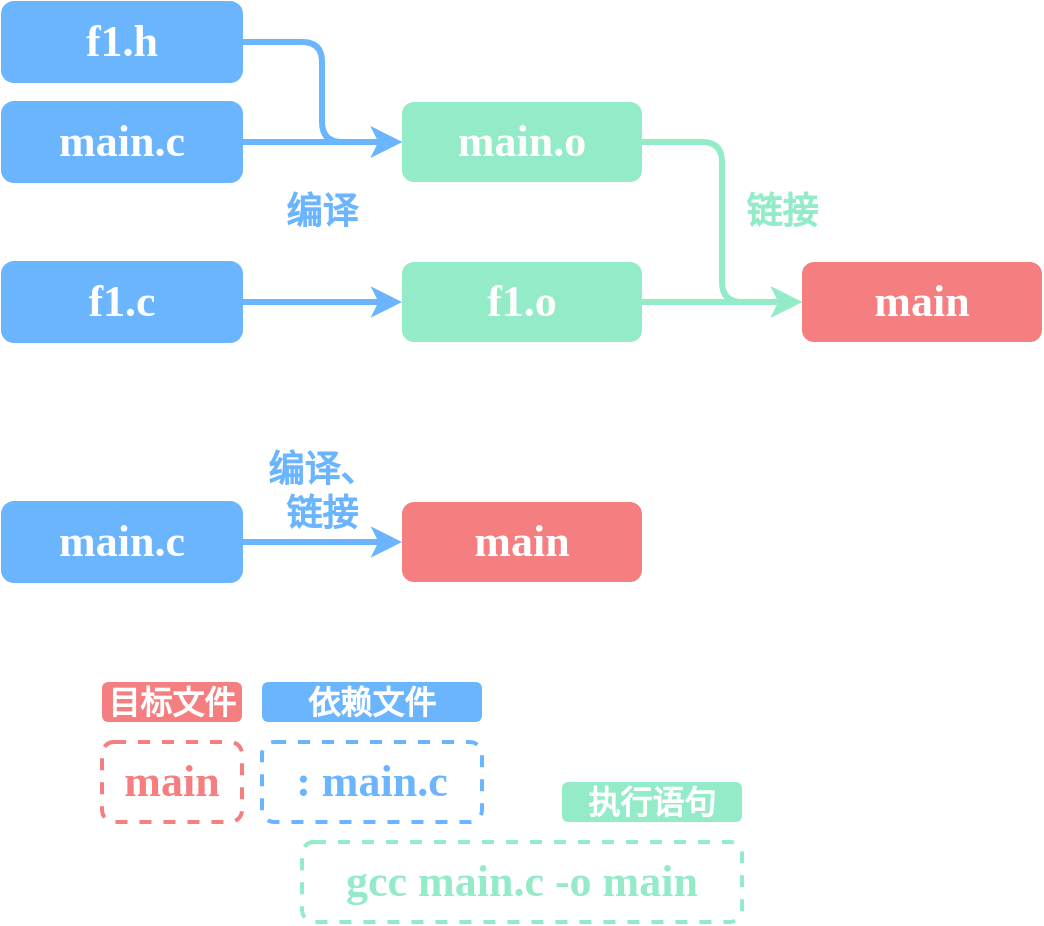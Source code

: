 <mxfile version="20.8.10" type="device"><diagram name="第 1 页" id="FBhuhilKmYYwcZSIrgZr"><mxGraphModel dx="449" dy="327" grid="1" gridSize="10" guides="1" tooltips="1" connect="1" arrows="1" fold="1" page="1" pageScale="1" pageWidth="827" pageHeight="1169" math="0" shadow="0"><root><mxCell id="0"/><mxCell id="1" parent="0"/><mxCell id="dmTh6fYggep_ElsgC0sf-10" style="edgeStyle=orthogonalEdgeStyle;rounded=0;orthogonalLoop=1;jettySize=auto;html=1;exitX=1;exitY=0.5;exitDx=0;exitDy=0;entryX=0;entryY=0.5;entryDx=0;entryDy=0;strokeColor=#6BB5FF;strokeWidth=3;" edge="1" parent="1" source="dmTh6fYggep_ElsgC0sf-2" target="dmTh6fYggep_ElsgC0sf-7"><mxGeometry relative="1" as="geometry"/></mxCell><mxCell id="dmTh6fYggep_ElsgC0sf-2" value="main.c" style="rounded=1;whiteSpace=wrap;html=1;fillColor=#6BB5FF;strokeColor=#6BB5FF;fontStyle=1;fontFamily=Comic Sans MS;fontSize=22;fontColor=#FFFFFF;" vertex="1" parent="1"><mxGeometry x="240" y="240" width="120" height="40" as="geometry"/></mxCell><mxCell id="dmTh6fYggep_ElsgC0sf-14" style="edgeStyle=orthogonalEdgeStyle;rounded=0;orthogonalLoop=1;jettySize=auto;html=1;exitX=1;exitY=0.5;exitDx=0;exitDy=0;entryX=0;entryY=0.5;entryDx=0;entryDy=0;strokeColor=#6BB5FF;strokeWidth=3;" edge="1" parent="1" source="dmTh6fYggep_ElsgC0sf-6" target="dmTh6fYggep_ElsgC0sf-13"><mxGeometry relative="1" as="geometry"/></mxCell><mxCell id="dmTh6fYggep_ElsgC0sf-6" value="f1.c" style="rounded=1;whiteSpace=wrap;html=1;fillColor=#6BB5FF;strokeColor=#6BB5FF;fontStyle=1;fontFamily=Comic Sans MS;fontSize=22;fontColor=#FFFFFF;" vertex="1" parent="1"><mxGeometry x="240" y="320" width="120" height="40" as="geometry"/></mxCell><mxCell id="dmTh6fYggep_ElsgC0sf-17" style="edgeStyle=orthogonalEdgeStyle;rounded=1;orthogonalLoop=1;jettySize=auto;html=1;exitX=1;exitY=0.5;exitDx=0;exitDy=0;entryX=0;entryY=0.5;entryDx=0;entryDy=0;strokeColor=#94EBC8;strokeWidth=3;fontFamily=HYYouYuan;fontSize=18;fontColor=#6BB5FF;" edge="1" parent="1" source="dmTh6fYggep_ElsgC0sf-7" target="dmTh6fYggep_ElsgC0sf-16"><mxGeometry relative="1" as="geometry"/></mxCell><mxCell id="dmTh6fYggep_ElsgC0sf-7" value="main.o" style="rounded=1;whiteSpace=wrap;html=1;fillColor=#94EBC8;strokeColor=none;fontStyle=1;fontFamily=Comic Sans MS;fontSize=22;fontColor=#FFFFFF;" vertex="1" parent="1"><mxGeometry x="440" y="240" width="120" height="40" as="geometry"/></mxCell><mxCell id="dmTh6fYggep_ElsgC0sf-12" style="edgeStyle=orthogonalEdgeStyle;rounded=1;orthogonalLoop=1;jettySize=auto;html=1;exitX=1;exitY=0.5;exitDx=0;exitDy=0;entryX=0;entryY=0.5;entryDx=0;entryDy=0;strokeColor=#6BB5FF;strokeWidth=3;" edge="1" parent="1" source="dmTh6fYggep_ElsgC0sf-11" target="dmTh6fYggep_ElsgC0sf-7"><mxGeometry relative="1" as="geometry"/></mxCell><mxCell id="dmTh6fYggep_ElsgC0sf-11" value="f1.h" style="rounded=1;whiteSpace=wrap;html=1;fillColor=#6BB5FF;strokeColor=#6BB5FF;fontStyle=1;fontFamily=Comic Sans MS;fontSize=22;fontColor=#FFFFFF;" vertex="1" parent="1"><mxGeometry x="240" y="190" width="120" height="40" as="geometry"/></mxCell><mxCell id="dmTh6fYggep_ElsgC0sf-18" style="edgeStyle=orthogonalEdgeStyle;rounded=1;orthogonalLoop=1;jettySize=auto;html=1;exitX=1;exitY=0.5;exitDx=0;exitDy=0;strokeColor=#94EBC8;strokeWidth=3;fontFamily=HYYouYuan;fontSize=18;fontColor=#6BB5FF;" edge="1" parent="1" source="dmTh6fYggep_ElsgC0sf-13"><mxGeometry relative="1" as="geometry"><mxPoint x="640" y="340" as="targetPoint"/></mxGeometry></mxCell><mxCell id="dmTh6fYggep_ElsgC0sf-13" value="f1.o" style="rounded=1;whiteSpace=wrap;html=1;fillColor=#94EBC8;strokeColor=none;fontStyle=1;fontFamily=Comic Sans MS;fontSize=22;fontColor=#FFFFFF;" vertex="1" parent="1"><mxGeometry x="440" y="320" width="120" height="40" as="geometry"/></mxCell><mxCell id="dmTh6fYggep_ElsgC0sf-15" value="编译" style="text;html=1;strokeColor=none;fillColor=none;align=center;verticalAlign=middle;whiteSpace=wrap;rounded=0;fontFamily=HYYouYuan;fontSize=18;fontStyle=1;fontColor=#6BB5FF;" vertex="1" parent="1"><mxGeometry x="370" y="280" width="60" height="30" as="geometry"/></mxCell><mxCell id="dmTh6fYggep_ElsgC0sf-16" value="main" style="rounded=1;whiteSpace=wrap;html=1;fillColor=#F57E80;strokeColor=none;fontStyle=1;fontFamily=Comic Sans MS;fontSize=22;fontColor=#FFFFFF;" vertex="1" parent="1"><mxGeometry x="640" y="320" width="120" height="40" as="geometry"/></mxCell><mxCell id="dmTh6fYggep_ElsgC0sf-19" value="链接" style="text;html=1;strokeColor=none;fillColor=none;align=center;verticalAlign=middle;whiteSpace=wrap;rounded=0;fontFamily=HYYouYuan;fontSize=18;fontStyle=1;fontColor=#94EBC8;" vertex="1" parent="1"><mxGeometry x="600" y="280" width="60" height="30" as="geometry"/></mxCell><mxCell id="dmTh6fYggep_ElsgC0sf-23" style="edgeStyle=orthogonalEdgeStyle;rounded=1;orthogonalLoop=1;jettySize=auto;html=1;exitX=1;exitY=0.5;exitDx=0;exitDy=0;entryX=0;entryY=0.5;entryDx=0;entryDy=0;strokeColor=#6BB5FF;strokeWidth=3;fontFamily=HYYouYuan;fontSize=18;fontColor=#94EBC8;" edge="1" parent="1" source="dmTh6fYggep_ElsgC0sf-21" target="dmTh6fYggep_ElsgC0sf-22"><mxGeometry relative="1" as="geometry"/></mxCell><mxCell id="dmTh6fYggep_ElsgC0sf-21" value="main.c" style="rounded=1;whiteSpace=wrap;html=1;fillColor=#6BB5FF;strokeColor=#6BB5FF;fontStyle=1;fontFamily=Comic Sans MS;fontSize=22;fontColor=#FFFFFF;" vertex="1" parent="1"><mxGeometry x="240" y="440" width="120" height="40" as="geometry"/></mxCell><mxCell id="dmTh6fYggep_ElsgC0sf-22" value="main" style="rounded=1;whiteSpace=wrap;html=1;fillColor=#F57E80;strokeColor=none;fontStyle=1;fontFamily=Comic Sans MS;fontSize=22;fontColor=#FFFFFF;" vertex="1" parent="1"><mxGeometry x="440" y="440" width="120" height="40" as="geometry"/></mxCell><mxCell id="dmTh6fYggep_ElsgC0sf-24" value="编译、链接" style="text;html=1;strokeColor=none;fillColor=none;align=center;verticalAlign=middle;whiteSpace=wrap;rounded=0;fontFamily=HYYouYuan;fontSize=18;fontStyle=1;fontColor=#6BB5FF;" vertex="1" parent="1"><mxGeometry x="370" y="420" width="60" height="30" as="geometry"/></mxCell><mxCell id="dmTh6fYggep_ElsgC0sf-25" value=": main.c" style="rounded=1;whiteSpace=wrap;html=1;fillColor=none;strokeColor=#6BB5FF;fontStyle=1;fontFamily=Comic Sans MS;fontSize=22;fontColor=#6BB5FF;dashed=1;strokeWidth=2;" vertex="1" parent="1"><mxGeometry x="370" y="560" width="110" height="40" as="geometry"/></mxCell><mxCell id="dmTh6fYggep_ElsgC0sf-26" value="main" style="rounded=1;whiteSpace=wrap;html=1;fillColor=none;strokeColor=#F57E80;fontStyle=1;fontFamily=Comic Sans MS;fontSize=22;fontColor=#F57E80;dashed=1;strokeWidth=2;" vertex="1" parent="1"><mxGeometry x="290" y="560" width="70" height="40" as="geometry"/></mxCell><mxCell id="dmTh6fYggep_ElsgC0sf-28" value="gcc main.c -o main" style="rounded=1;whiteSpace=wrap;html=1;fillColor=none;strokeColor=#94EBC8;fontStyle=1;fontFamily=Comic Sans MS;fontSize=22;fontColor=#94EBC8;dashed=1;strokeWidth=2;" vertex="1" parent="1"><mxGeometry x="390" y="610" width="220" height="40" as="geometry"/></mxCell><mxCell id="dmTh6fYggep_ElsgC0sf-31" value="目标文件" style="text;html=1;strokeColor=none;fillColor=#F57E80;align=center;verticalAlign=middle;whiteSpace=wrap;rounded=1;fontSize=16;fontFamily=HYYouYuan;fontColor=#FFFFFF;fontStyle=1" vertex="1" parent="1"><mxGeometry x="290" y="530" width="70" height="20" as="geometry"/></mxCell><mxCell id="dmTh6fYggep_ElsgC0sf-32" value="依赖文件" style="text;html=1;strokeColor=none;fillColor=#6BB5FF;align=center;verticalAlign=middle;whiteSpace=wrap;rounded=1;fontSize=16;fontFamily=HYYouYuan;fontColor=#FFFFFF;fontStyle=1" vertex="1" parent="1"><mxGeometry x="370" y="530" width="110" height="20" as="geometry"/></mxCell><mxCell id="dmTh6fYggep_ElsgC0sf-33" value="执行语句" style="text;html=1;strokeColor=none;fillColor=#94EBC8;align=center;verticalAlign=middle;whiteSpace=wrap;rounded=1;fontSize=16;fontFamily=HYYouYuan;fontColor=#FFFFFF;fontStyle=1" vertex="1" parent="1"><mxGeometry x="520" y="580" width="90" height="20" as="geometry"/></mxCell></root></mxGraphModel></diagram></mxfile>